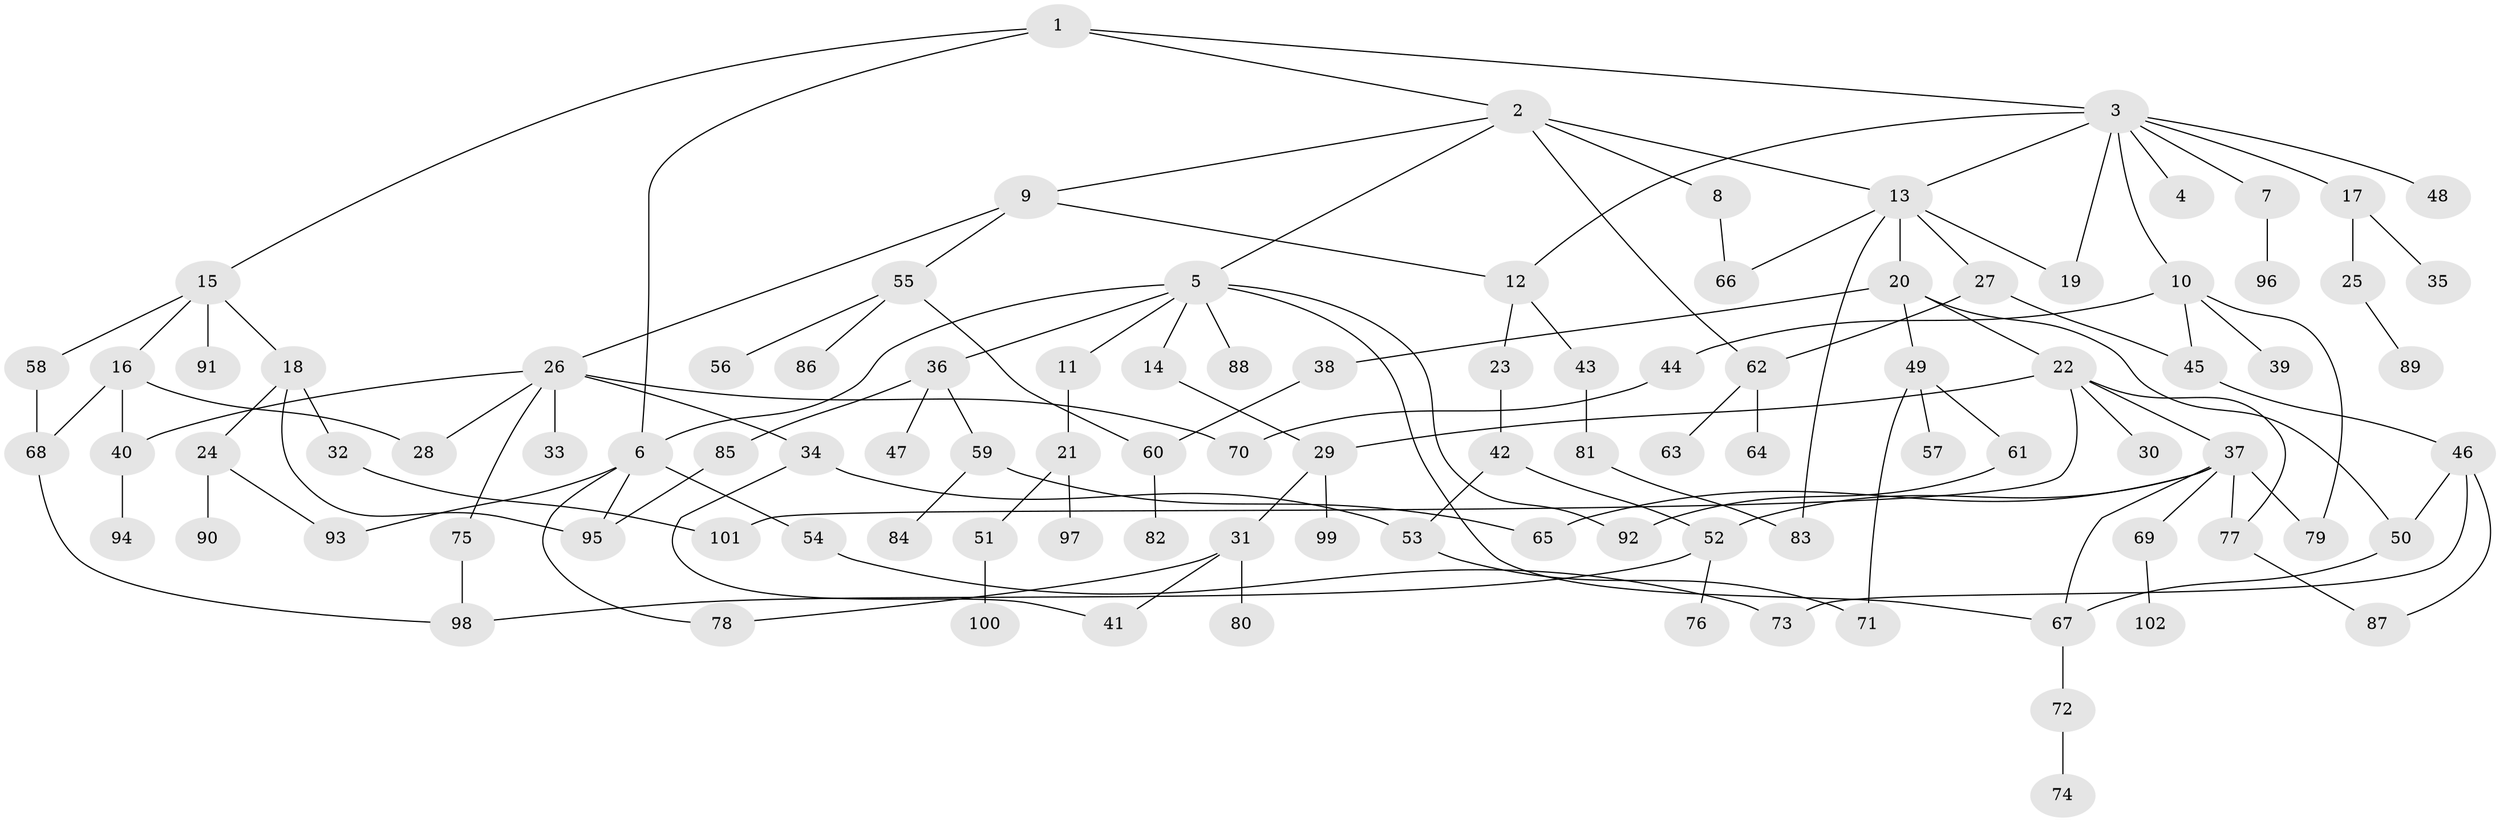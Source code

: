 // coarse degree distribution, {4: 0.12903225806451613, 5: 0.08064516129032258, 8: 0.03225806451612903, 1: 0.1774193548387097, 7: 0.03225806451612903, 6: 0.03225806451612903, 2: 0.3225806451612903, 3: 0.1935483870967742}
// Generated by graph-tools (version 1.1) at 2025/48/03/04/25 22:48:44]
// undirected, 102 vertices, 135 edges
graph export_dot {
  node [color=gray90,style=filled];
  1;
  2;
  3;
  4;
  5;
  6;
  7;
  8;
  9;
  10;
  11;
  12;
  13;
  14;
  15;
  16;
  17;
  18;
  19;
  20;
  21;
  22;
  23;
  24;
  25;
  26;
  27;
  28;
  29;
  30;
  31;
  32;
  33;
  34;
  35;
  36;
  37;
  38;
  39;
  40;
  41;
  42;
  43;
  44;
  45;
  46;
  47;
  48;
  49;
  50;
  51;
  52;
  53;
  54;
  55;
  56;
  57;
  58;
  59;
  60;
  61;
  62;
  63;
  64;
  65;
  66;
  67;
  68;
  69;
  70;
  71;
  72;
  73;
  74;
  75;
  76;
  77;
  78;
  79;
  80;
  81;
  82;
  83;
  84;
  85;
  86;
  87;
  88;
  89;
  90;
  91;
  92;
  93;
  94;
  95;
  96;
  97;
  98;
  99;
  100;
  101;
  102;
  1 -- 2;
  1 -- 3;
  1 -- 6;
  1 -- 15;
  2 -- 5;
  2 -- 8;
  2 -- 9;
  2 -- 13;
  2 -- 62;
  3 -- 4;
  3 -- 7;
  3 -- 10;
  3 -- 17;
  3 -- 19;
  3 -- 48;
  3 -- 12;
  3 -- 13;
  5 -- 11;
  5 -- 14;
  5 -- 36;
  5 -- 67;
  5 -- 88;
  5 -- 92;
  5 -- 6;
  6 -- 54;
  6 -- 95;
  6 -- 78;
  6 -- 93;
  7 -- 96;
  8 -- 66;
  9 -- 12;
  9 -- 26;
  9 -- 55;
  10 -- 39;
  10 -- 44;
  10 -- 45;
  10 -- 79;
  11 -- 21;
  12 -- 23;
  12 -- 43;
  13 -- 20;
  13 -- 27;
  13 -- 66;
  13 -- 83;
  13 -- 19;
  14 -- 29;
  15 -- 16;
  15 -- 18;
  15 -- 58;
  15 -- 91;
  16 -- 28;
  16 -- 40;
  16 -- 68;
  17 -- 25;
  17 -- 35;
  18 -- 24;
  18 -- 32;
  18 -- 95;
  20 -- 22;
  20 -- 38;
  20 -- 49;
  20 -- 50;
  21 -- 51;
  21 -- 97;
  22 -- 29;
  22 -- 30;
  22 -- 37;
  22 -- 101;
  22 -- 77;
  23 -- 42;
  24 -- 90;
  24 -- 93;
  25 -- 89;
  26 -- 33;
  26 -- 34;
  26 -- 75;
  26 -- 28;
  26 -- 70;
  26 -- 40;
  27 -- 45;
  27 -- 62;
  29 -- 31;
  29 -- 99;
  31 -- 78;
  31 -- 80;
  31 -- 41;
  32 -- 101;
  34 -- 41;
  34 -- 53;
  36 -- 47;
  36 -- 59;
  36 -- 85;
  37 -- 65;
  37 -- 69;
  37 -- 77;
  37 -- 79;
  37 -- 52;
  37 -- 67;
  38 -- 60;
  40 -- 94;
  42 -- 52;
  42 -- 53;
  43 -- 81;
  44 -- 70;
  45 -- 46;
  46 -- 87;
  46 -- 73;
  46 -- 50;
  49 -- 57;
  49 -- 61;
  49 -- 71;
  50 -- 67;
  51 -- 100;
  52 -- 76;
  52 -- 98;
  53 -- 71;
  54 -- 73;
  55 -- 56;
  55 -- 60;
  55 -- 86;
  58 -- 68;
  59 -- 84;
  59 -- 65;
  60 -- 82;
  61 -- 92;
  62 -- 63;
  62 -- 64;
  67 -- 72;
  68 -- 98;
  69 -- 102;
  72 -- 74;
  75 -- 98;
  77 -- 87;
  81 -- 83;
  85 -- 95;
}
